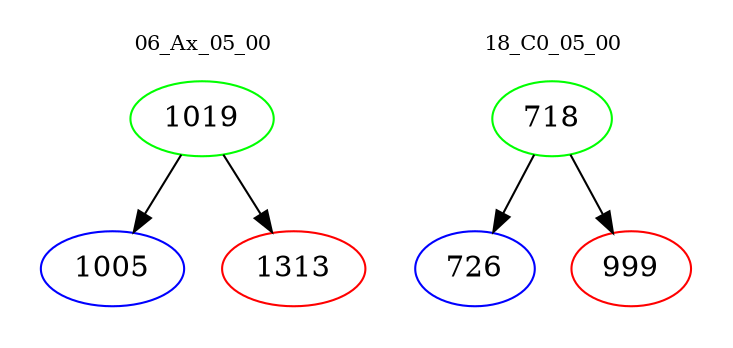 digraph{
subgraph cluster_0 {
color = white
label = "06_Ax_05_00";
fontsize=10;
T0_1019 [label="1019", color="green"]
T0_1019 -> T0_1005 [color="black"]
T0_1005 [label="1005", color="blue"]
T0_1019 -> T0_1313 [color="black"]
T0_1313 [label="1313", color="red"]
}
subgraph cluster_1 {
color = white
label = "18_C0_05_00";
fontsize=10;
T1_718 [label="718", color="green"]
T1_718 -> T1_726 [color="black"]
T1_726 [label="726", color="blue"]
T1_718 -> T1_999 [color="black"]
T1_999 [label="999", color="red"]
}
}
